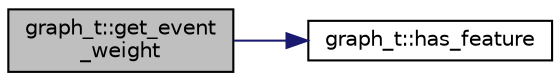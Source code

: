 digraph "graph_t::get_event_weight"
{
 // INTERACTIVE_SVG=YES
 // LATEX_PDF_SIZE
  edge [fontname="Helvetica",fontsize="10",labelfontname="Helvetica",labelfontsize="10"];
  node [fontname="Helvetica",fontsize="10",shape=record];
  rankdir="LR";
  Node1 [label="graph_t::get_event\l_weight",height=0.2,width=0.4,color="black", fillcolor="grey75", style="filled", fontcolor="black",tooltip=" "];
  Node1 -> Node2 [color="midnightblue",fontsize="10",style="solid",fontname="Helvetica"];
  Node2 [label="graph_t::has_feature",height=0.2,width=0.4,color="black", fillcolor="white", style="filled",URL="$structgraph__t.html#a9a07fbb8428e15bedd7fa89c8e1a1dc7",tooltip=" "];
}
